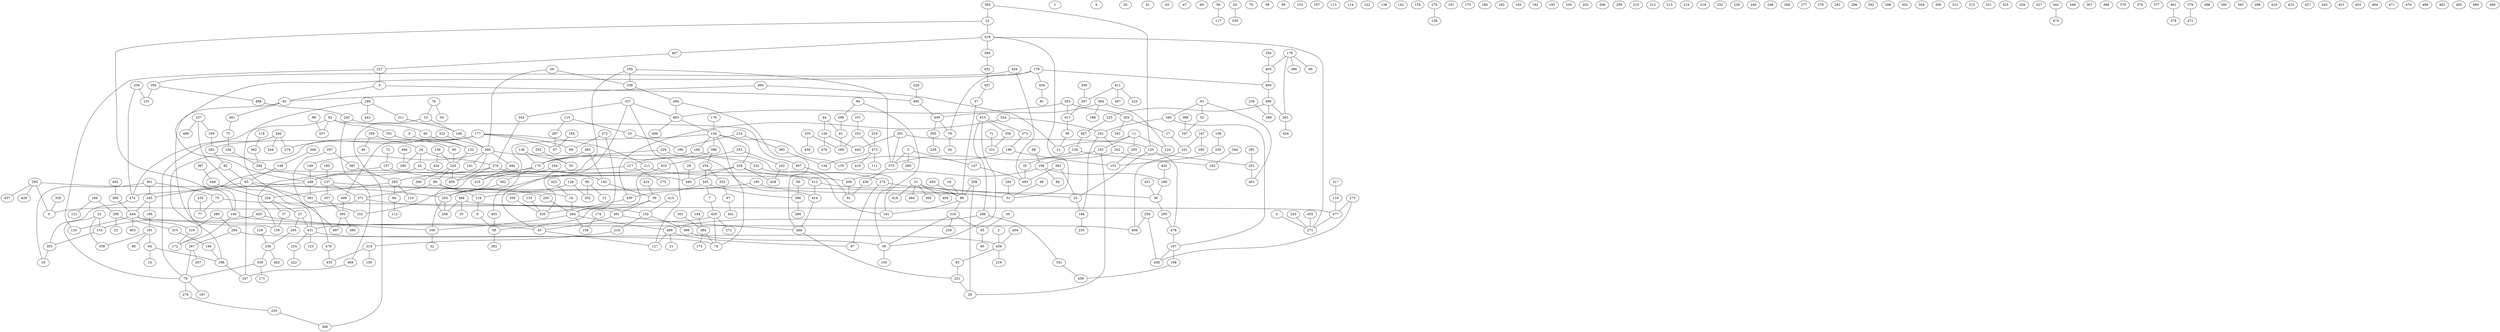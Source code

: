 graph {
	0 [label=0]
	1 [label=1]
	2 [label=2]
	3 [label=3]
	4 [label=4]
	5 [label=5]
	6 [label=6]
	7 [label=7]
	8 [label=8]
	9 [label=9]
	10 [label=10]
	11 [label=11]
	12 [label=12]
	13 [label=13]
	14 [label=14]
	15 [label=15]
	16 [label=16]
	17 [label=17]
	18 [label=18]
	19 [label=19]
	20 [label=20]
	21 [label=21]
	22 [label=22]
	23 [label=23]
	24 [label=24]
	25 [label=25]
	26 [label=26]
	27 [label=27]
	28 [label=28]
	29 [label=29]
	30 [label=30]
	31 [label=31]
	32 [label=32]
	33 [label=33]
	34 [label=34]
	35 [label=35]
	36 [label=36]
	37 [label=37]
	38 [label=38]
	39 [label=39]
	40 [label=40]
	41 [label=41]
	42 [label=42]
	43 [label=43]
	44 [label=44]
	45 [label=45]
	46 [label=46]
	47 [label=47]
	48 [label=48]
	49 [label=49]
	50 [label=50]
	51 [label=51]
	52 [label=52]
	53 [label=53]
	54 [label=54]
	55 [label=55]
	56 [label=56]
	57 [label=57]
	58 [label=58]
	59 [label=59]
	60 [label=60]
	61 [label=61]
	62 [label=62]
	63 [label=63]
	64 [label=64]
	65 [label=65]
	66 [label=66]
	67 [label=67]
	68 [label=68]
	69 [label=69]
	70 [label=70]
	71 [label=71]
	72 [label=72]
	73 [label=73]
	74 [label=74]
	75 [label=75]
	76 [label=76]
	77 [label=77]
	78 [label=78]
	79 [label=79]
	80 [label=80]
	81 [label=81]
	82 [label=82]
	83 [label=83]
	84 [label=84]
	85 [label=85]
	86 [label=86]
	87 [label=87]
	88 [label=88]
	89 [label=89]
	90 [label=90]
	91 [label=91]
	92 [label=92]
	93 [label=93]
	94 [label=94]
	95 [label=95]
	96 [label=96]
	97 [label=97]
	98 [label=98]
	99 [label=99]
	100 [label=100]
	101 [label=101]
	102 [label=102]
	103 [label=103]
	104 [label=104]
	105 [label=105]
	106 [label=106]
	107 [label=107]
	108 [label=108]
	109 [label=109]
	110 [label=110]
	111 [label=111]
	112 [label=112]
	113 [label=113]
	114 [label=114]
	115 [label=115]
	116 [label=116]
	117 [label=117]
	118 [label=118]
	119 [label=119]
	120 [label=120]
	121 [label=121]
	122 [label=122]
	123 [label=123]
	124 [label=124]
	125 [label=125]
	126 [label=126]
	127 [label=127]
	128 [label=128]
	129 [label=129]
	130 [label=130]
	131 [label=131]
	132 [label=132]
	133 [label=133]
	134 [label=134]
	135 [label=135]
	136 [label=136]
	137 [label=137]
	138 [label=138]
	139 [label=139]
	140 [label=140]
	141 [label=141]
	142 [label=142]
	143 [label=143]
	144 [label=144]
	145 [label=145]
	146 [label=146]
	147 [label=147]
	148 [label=148]
	149 [label=149]
	150 [label=150]
	151 [label=151]
	152 [label=152]
	153 [label=153]
	154 [label=154]
	155 [label=155]
	156 [label=156]
	157 [label=157]
	158 [label=158]
	159 [label=159]
	160 [label=160]
	161 [label=161]
	162 [label=162]
	163 [label=163]
	164 [label=164]
	165 [label=165]
	166 [label=166]
	167 [label=167]
	168 [label=168]
	169 [label=169]
	170 [label=170]
	171 [label=171]
	172 [label=172]
	173 [label=173]
	174 [label=174]
	175 [label=175]
	176 [label=176]
	177 [label=177]
	178 [label=178]
	179 [label=179]
	180 [label=180]
	181 [label=181]
	182 [label=182]
	183 [label=183]
	184 [label=184]
	185 [label=185]
	186 [label=186]
	187 [label=187]
	188 [label=188]
	189 [label=189]
	190 [label=190]
	191 [label=191]
	192 [label=192]
	193 [label=193]
	194 [label=194]
	195 [label=195]
	196 [label=196]
	197 [label=197]
	198 [label=198]
	199 [label=199]
	200 [label=200]
	201 [label=201]
	202 [label=202]
	203 [label=203]
	204 [label=204]
	205 [label=205]
	206 [label=206]
	207 [label=207]
	208 [label=208]
	209 [label=209]
	210 [label=210]
	211 [label=211]
	212 [label=212]
	213 [label=213]
	214 [label=214]
	215 [label=215]
	216 [label=216]
	217 [label=217]
	218 [label=218]
	219 [label=219]
	220 [label=220]
	221 [label=221]
	222 [label=222]
	223 [label=223]
	224 [label=224]
	225 [label=225]
	226 [label=226]
	227 [label=227]
	228 [label=228]
	229 [label=229]
	230 [label=230]
	231 [label=231]
	232 [label=232]
	233 [label=233]
	234 [label=234]
	235 [label=235]
	236 [label=236]
	237 [label=237]
	238 [label=238]
	239 [label=239]
	240 [label=240]
	241 [label=241]
	242 [label=242]
	243 [label=243]
	244 [label=244]
	245 [label=245]
	246 [label=246]
	247 [label=247]
	248 [label=248]
	249 [label=249]
	250 [label=250]
	251 [label=251]
	252 [label=252]
	253 [label=253]
	254 [label=254]
	255 [label=255]
	256 [label=256]
	257 [label=257]
	258 [label=258]
	259 [label=259]
	260 [label=260]
	261 [label=261]
	262 [label=262]
	263 [label=263]
	264 [label=264]
	265 [label=265]
	266 [label=266]
	267 [label=267]
	268 [label=268]
	269 [label=269]
	270 [label=270]
	271 [label=271]
	272 [label=272]
	273 [label=273]
	274 [label=274]
	275 [label=275]
	276 [label=276]
	277 [label=277]
	278 [label=278]
	279 [label=279]
	280 [label=280]
	281 [label=281]
	282 [label=282]
	283 [label=283]
	284 [label=284]
	285 [label=285]
	286 [label=286]
	287 [label=287]
	288 [label=288]
	289 [label=289]
	290 [label=290]
	291 [label=291]
	292 [label=292]
	293 [label=293]
	294 [label=294]
	295 [label=295]
	296 [label=296]
	297 [label=297]
	298 [label=298]
	299 [label=299]
	300 [label=300]
	301 [label=301]
	302 [label=302]
	303 [label=303]
	304 [label=304]
	305 [label=305]
	306 [label=306]
	307 [label=307]
	308 [label=308]
	309 [label=309]
	310 [label=310]
	311 [label=311]
	312 [label=312]
	313 [label=313]
	314 [label=314]
	315 [label=315]
	316 [label=316]
	317 [label=317]
	318 [label=318]
	319 [label=319]
	320 [label=320]
	321 [label=321]
	322 [label=322]
	323 [label=323]
	324 [label=324]
	325 [label=325]
	326 [label=326]
	327 [label=327]
	328 [label=328]
	329 [label=329]
	330 [label=330]
	331 [label=331]
	332 [label=332]
	333 [label=333]
	334 [label=334]
	335 [label=335]
	336 [label=336]
	337 [label=337]
	338 [label=338]
	339 [label=339]
	340 [label=340]
	341 [label=341]
	342 [label=342]
	343 [label=343]
	344 [label=344]
	345 [label=345]
	346 [label=346]
	347 [label=347]
	348 [label=348]
	349 [label=349]
	350 [label=350]
	351 [label=351]
	352 [label=352]
	353 [label=353]
	354 [label=354]
	355 [label=355]
	356 [label=356]
	357 [label=357]
	358 [label=358]
	359 [label=359]
	360 [label=360]
	361 [label=361]
	362 [label=362]
	363 [label=363]
	364 [label=364]
	365 [label=365]
	366 [label=366]
	367 [label=367]
	368 [label=368]
	369 [label=369]
	370 [label=370]
	371 [label=371]
	372 [label=372]
	373 [label=373]
	374 [label=374]
	375 [label=375]
	376 [label=376]
	377 [label=377]
	378 [label=378]
	379 [label=379]
	380 [label=380]
	381 [label=381]
	382 [label=382]
	383 [label=383]
	384 [label=384]
	385 [label=385]
	386 [label=386]
	387 [label=387]
	388 [label=388]
	389 [label=389]
	390 [label=390]
	391 [label=391]
	392 [label=392]
	393 [label=393]
	394 [label=394]
	395 [label=395]
	396 [label=396]
	397 [label=397]
	398 [label=398]
	399 [label=399]
	400 [label=400]
	401 [label=401]
	402 [label=402]
	403 [label=403]
	404 [label=404]
	405 [label=405]
	406 [label=406]
	407 [label=407]
	408 [label=408]
	409 [label=409]
	410 [label=410]
	411 [label=411]
	412 [label=412]
	413 [label=413]
	414 [label=414]
	415 [label=415]
	416 [label=416]
	417 [label=417]
	418 [label=418]
	419 [label=419]
	420 [label=420]
	421 [label=421]
	422 [label=422]
	423 [label=423]
	424 [label=424]
	425 [label=425]
	426 [label=426]
	427 [label=427]
	428 [label=428]
	429 [label=429]
	430 [label=430]
	431 [label=431]
	432 [label=432]
	433 [label=433]
	434 [label=434]
	435 [label=435]
	436 [label=436]
	437 [label=437]
	438 [label=438]
	439 [label=439]
	440 [label=440]
	441 [label=441]
	442 [label=442]
	443 [label=443]
	444 [label=444]
	445 [label=445]
	446 [label=446]
	447 [label=447]
	448 [label=448]
	449 [label=449]
	450 [label=450]
	451 [label=451]
	452 [label=452]
	453 [label=453]
	454 [label=454]
	455 [label=455]
	456 [label=456]
	457 [label=457]
	458 [label=458]
	459 [label=459]
	460 [label=460]
	461 [label=461]
	462 [label=462]
	463 [label=463]
	464 [label=464]
	465 [label=465]
	466 [label=466]
	467 [label=467]
	468 [label=468]
	469 [label=469]
	470 [label=470]
	471 [label=471]
	472 [label=472]
	473 [label=473]
	474 [label=474]
	475 [label=475]
	476 [label=476]
	477 [label=477]
	478 [label=478]
	479 [label=479]
	480 [label=480]
	481 [label=481]
	482 [label=482]
	483 [label=483]
	484 [label=484]
	485 [label=485]
	486 [label=486]
	487 [label=487]
	488 [label=488]
	489 [label=489]
	490 [label=490]
	491 [label=491]
	492 [label=492]
	493 [label=493]
	494 [label=494]
	495 [label=495]
	496 [label=496]
	497 [label=497]
	498 [label=498]
	499 [label=499]
	261 -- 434
	354 -- 405
	473 -- 134
	478 -- 162
	340 -- 241
	220 -- 308
	136 -- 175
	314 -- 100
	246 -- 244
	57 -- 86
	177 -- 282
	196 -- 151
	381 -- 252
	27 -- 431
	280 -- 316
	92 -- 474
	175 -- 448
	379 -- 472
	203 -- 106
	297 -- 387
	382 -- 203
	425 -- 153
	230 -- 339
	184 -- 235
	48 -- 51
	89 -- 371
	3 -- 375
	245 -- 186
	407 -- 91
	137 -- 357
	285 -- 429
	413 -- 288
	39 -- 150
	73 -- 77
	364 -- 188
	234 -- 27
	179 -- 386
	328 -- 440
	154 -- 465
	162 -- 199
	411 -- 307
	148 -- 65
	36 -- 295
	42 -- 440
	177 -- 67
	335 -- 169
	27 -- 265
	65 -- 381
	140 -- 106
	128 -- 352
	350 -- 320
	413 -- 373
	280 -- 204
	309 -- 91
	204 -- 74
	65 -- 203
	228 -- 495
	448 -- 474
	384 -- 173
	274 -- 87
	154 -- 328
	241 -- 184
	372 -- 264
	201 -- 125
	474 -- 303
	160 -- 39
	208 -- 29
	351 -- 85
	285 -- 250
	452 -- 457
	156 -- 424
	195 -- 119
	18 -- 86
	346 -- 141
	457 -- 57
	154 -- 396
	436 -- 91
	102 -- 428
	468 -- 258
	498 -- 21
	284 -- 137
	346 -- 332
	9 -- 132
	79 -- 276
	492 -- 310
	483 -- 175
	430 -- 320
	165 -- 67
	477 -- 271
	426 -- 493
	460 -- 12
	28 -- 440
	2 -- 458
	322 -- 279
	301 -- 384
	179 -- 80
	433 -- 264
	249 -- 497
	93 -- 401
	454 -- 81
	372 -- 69
	145 -- 35
	396 -- 254
	125 -- 25
	446 -- 234
	255 -- 151
	264 -- 159
	397 -- 446
	361 -- 19
	318 -- 95
	191 -- 358
	177 -- 211
	253 -- 473
	104 -- 284
	61 -- 169
	394 -- 452
	494 -- 266
	359 -- 46
	37 -- 139
	371 -- 0
	63 -- 139
	375 -- 436
	31 -- 36
	338 -- 494
	413 -- 356
	458 -- 216
	174 -- 159
	296 -- 315
	152 -- 218
	196 -- 135
	339 -- 79
	44 -- 61
	491 -- 266
	420 -- 272
	86 -- 181
	11 -- 124
	419 -- 394
	226 -- 89
	355 -- 463
	322 -- 346
	305 -- 238
	126 -- 470
	383 -- 493
	395 -- 131
	355 -- 263
	3 -- 269
	339 -- 171
	16 -- 264
	208 -- 86
	95 -- 40
	56 -- 117
	384 -- 74
	31 -- 409
	249 -- 442
	426 -- 395
	431 -- 123
	86 -- 318
	328 -- 203
	105 -- 375
	227 -- 120
	463 -- 154
	44 -- 126
	412 -- 414
	346 -- 456
	236 -- 389
	64 -- 14
	467 -- 227
	15 -- 153
	229 -- 414
	58 -- 262
	267 -- 207
	38 -- 12
	227 -- 5
	93 -- 52
	73 -- 491
	264 -- 498
	299 -- 61
	94 -- 299
	346 -- 149
	359 -- 24
	199 -- 168
	328 -- 428
	345 -- 366
	342 -- 475
	11 -- 12
	230 -- 462
	355 -- 417
	5 -- 63
	393 -- 497
	118 -- 362
	237 -- 109
	333 -- 433
	491 -- 45
	45 -- 127
	473 -- 111
	157 -- 143
	132 -- 226
	498 -- 127
	115 -- 287
	214 -- 190
	413 -- 39
	402 -- 360
	167 -- 290
	211 -- 252
	405 -- 400
	295 -- 478
	498 -- 87
	287 -- 67
	249 -- 311
	199 -- 84
	411 -- 487
	106 -- 32
	31 -- 365
	83 -- 231
	89 -- 16
	189 -- 247
	64 -- 189
	356 -- 221
	89 -- 119
	42 -- 139
	126 -- 443
	391 -- 251
	178 -- 448
	334 -- 474
	119 -- 8
	175 -- 382
	92 -- 351
	316 -- 172
	496 -- 261
	76 -- 54
	495 -- 449
	96 -- 257
	296 -- 23
	385 -- 134
	340 -- 197
	31 -- 418
	24 -- 42
	166 -- 121
	178 -- 400
	50 -- 366
	449 -- 305
	419 -- 271
	266 -- 231
	318 -- 259
	337 -- 127
	336 -- 307
	283 -- 234
	343 -- 376
	115 -- 53
	344 -- 163
	154 -- 74
	136 -- 55
	335 -- 439
	274 -- 25
	307 -- 417
	242 -- 469
	337 -- 343
	283 -- 110
	82 -- 65
	71 -- 221
	116 -- 477
	473 -- 416
	253 -- 169
	460 -- 63
	72 -- 157
	4 -- 271
	488 -- 242
	303 -- 19
	156 -- 226
	22 -- 419
	481 -- 75
	35 -- 493
	8 -- 58
	400 -- 496
	93 -- 340
	463 -- 406
	478 -- 197
	185 -- 137
	214 -- 385
	243 -- 271
	66 -- 112
	224 -- 222
	90 -- 352
	178 -- 454
	22 -- 140
	256 -- 438
	458 -- 83
	179 -- 261
	144 -- 384
	496 -- 389
	78 -- 34
	387 -- 283
	393 -- 380
	494 -- 463
	251 -- 401
	24 -- 376
	444 -- 403
	177 -- 69
	431 -- 224
	82 -- 140
	175 -- 456
	129 -- 230
	414 -- 266
	468 -- 477
	186 -- 191
	179 -- 405
	53 -- 190
	455 -- 271
	146 -- 346
	62 -- 330
	334 -- 131
	25 -- 184
	237 -- 431
	108 -- 255
	432 -- 168
	154 -- 135
	324 -- 241
	282 -- 82
	265 -- 230
	30 -- 95
	130 -- 375
	263 -- 17
	10 -- 308
	177 -- 189
	341 -- 459
	176 -- 154
	450 -- 86
	5 -- 495
	143 -- 59
	154 -- 160
	399 -- 39
	92 -- 257
	363 -- 22
	362 -- 284
	145 -- 29
	197 -- 198
	364 -- 449
	245 -- 444
	109 -- 282
	218 -- 314
	345 -- 430
	332 -- 181
	366 -- 289
	361 -- 73
	294 -- 51
	137 -- 51
	496 -- 225
	264 -- 106
	51 -- 419
	101 -- 253
	324 -- 430
	273 -- 477
	166 -- 296
	422 -- 59
	328 -- 274
	17 -- 331
	288 -- 341
	267 -- 79
	444 -- 316
	15 -- 79
	360 -- 444
	376 -- 258
	11 -- 205
	3 -- 147
	178 -- 78
	201 -- 375
	52 -- 347
	229 -- 175
	469 -- 247
	60 -- 132
	449 -- 78
	160 -- 175
	191 -- 64
	364 -- 124
	226 -- 300
	105 -- 338
	204 -- 267
	211 -- 309
	314 -- 435
	128 -- 203
	353 -- 97
	483 -- 143
	226 -- 456
	270 -- 158
	105 -- 45
	197 -- 438
	59 -- 58
	68 -- 199
	345 -- 7
	11 -- 145
	425 -- 45
	205 -- 151
	254 -- 353
	371 -- 152
	250 -- 264
	59 -- 491
	421 -- 36
	373 -- 196
	217 -- 283
	404 -- 458
	283 -- 66
	318 -- 39
	412 -- 86
	319 -- 473
	177 -- 499
	466 -- 260
	97 -- 441
	94 -- 181
	317 -- 116
	331 -- 408
	241 -- 162
	415 -- 152
	137 -- 371
	233 -- 77
	273 -- 438
	85 -- 226
	363 -- 125
	395 -- 488
	92 -- 407
	79 -- 187
	311 -- 146
	152 -- 399
	24 -- 260
	361 -- 245
	63 -- 481
	217 -- 275
	153 -- 303
	157 -- 172
	431 -- 458
	167 -- 331
	201 -- 443
	293 -- 55
	479 -- 435
	242 -- 60
	234 -- 37
	288 -- 498
	65 -- 245
	419 -- 467
	231 -- 29
	444 -- 120
	461 -- 378
	191 -- 88
	285 -- 437
	168 -- 36
	420 -- 431
	164 -- 310
	417 -- 38
	7 -- 420
	26 -- 338
	125 -- 251
	337 -- 320
	254 -- 345
	246 -- 79
	203 -- 258
	369 -- 347
	444 -- 408
	468 -- 33
	383 -- 25
	420 -- 74
	465 -- 58
	75 -- 104
	194 -- 189
	349 -- 148
	10 -- 146
	198 -- 459
	315 -- 194
	297 -- 479
	76 -- 10
	323 -- 16
	346 -- 492
	147 -- 493
	90 -- 13
	15 -- 358
	447 -- 130
	133 -- 320
	329 -- 0
	263 -- 291
	357 -- 393
	199 -- 309
	31 -- 484
	376 -- 448
	333 -- 102
	285 -- 0
	130 -- 163
	376 -- 412
	246 -- 279
	195 -- 51
	256 -- 408
	237 -- 486
	448 -- 381
	276 -- 220
	149 -- 448
	65 -- 247
	26 -- 346
	499 -- 393
	396 -- 217
	337 -- 463
	140 -- 172
	411 -- 223
	225 -- 447
}

